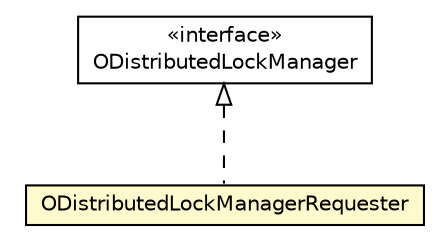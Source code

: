 #!/usr/local/bin/dot
#
# Class diagram 
# Generated by UMLGraph version R5_6-24-gf6e263 (http://www.umlgraph.org/)
#

digraph G {
	edge [fontname="Helvetica",fontsize=10,labelfontname="Helvetica",labelfontsize=10];
	node [fontname="Helvetica",fontsize=10,shape=plaintext];
	nodesep=0.25;
	ranksep=0.5;
	// com.orientechnologies.orient.server.distributed.ODistributedLockManager
	c1535920 [label=<<table title="com.orientechnologies.orient.server.distributed.ODistributedLockManager" border="0" cellborder="1" cellspacing="0" cellpadding="2" port="p" href="../ODistributedLockManager.html">
		<tr><td><table border="0" cellspacing="0" cellpadding="1">
<tr><td align="center" balign="center"> &#171;interface&#187; </td></tr>
<tr><td align="center" balign="center"> ODistributedLockManager </td></tr>
		</table></td></tr>
		</table>>, URL="../ODistributedLockManager.html", fontname="Helvetica", fontcolor="black", fontsize=10.0];
	// com.orientechnologies.orient.server.distributed.impl.ODistributedLockManagerRequester
	c1536162 [label=<<table title="com.orientechnologies.orient.server.distributed.impl.ODistributedLockManagerRequester" border="0" cellborder="1" cellspacing="0" cellpadding="2" port="p" bgcolor="lemonChiffon" href="./ODistributedLockManagerRequester.html">
		<tr><td><table border="0" cellspacing="0" cellpadding="1">
<tr><td align="center" balign="center"> ODistributedLockManagerRequester </td></tr>
		</table></td></tr>
		</table>>, URL="./ODistributedLockManagerRequester.html", fontname="Helvetica", fontcolor="black", fontsize=10.0];
	//com.orientechnologies.orient.server.distributed.impl.ODistributedLockManagerRequester implements com.orientechnologies.orient.server.distributed.ODistributedLockManager
	c1535920:p -> c1536162:p [dir=back,arrowtail=empty,style=dashed];
}


